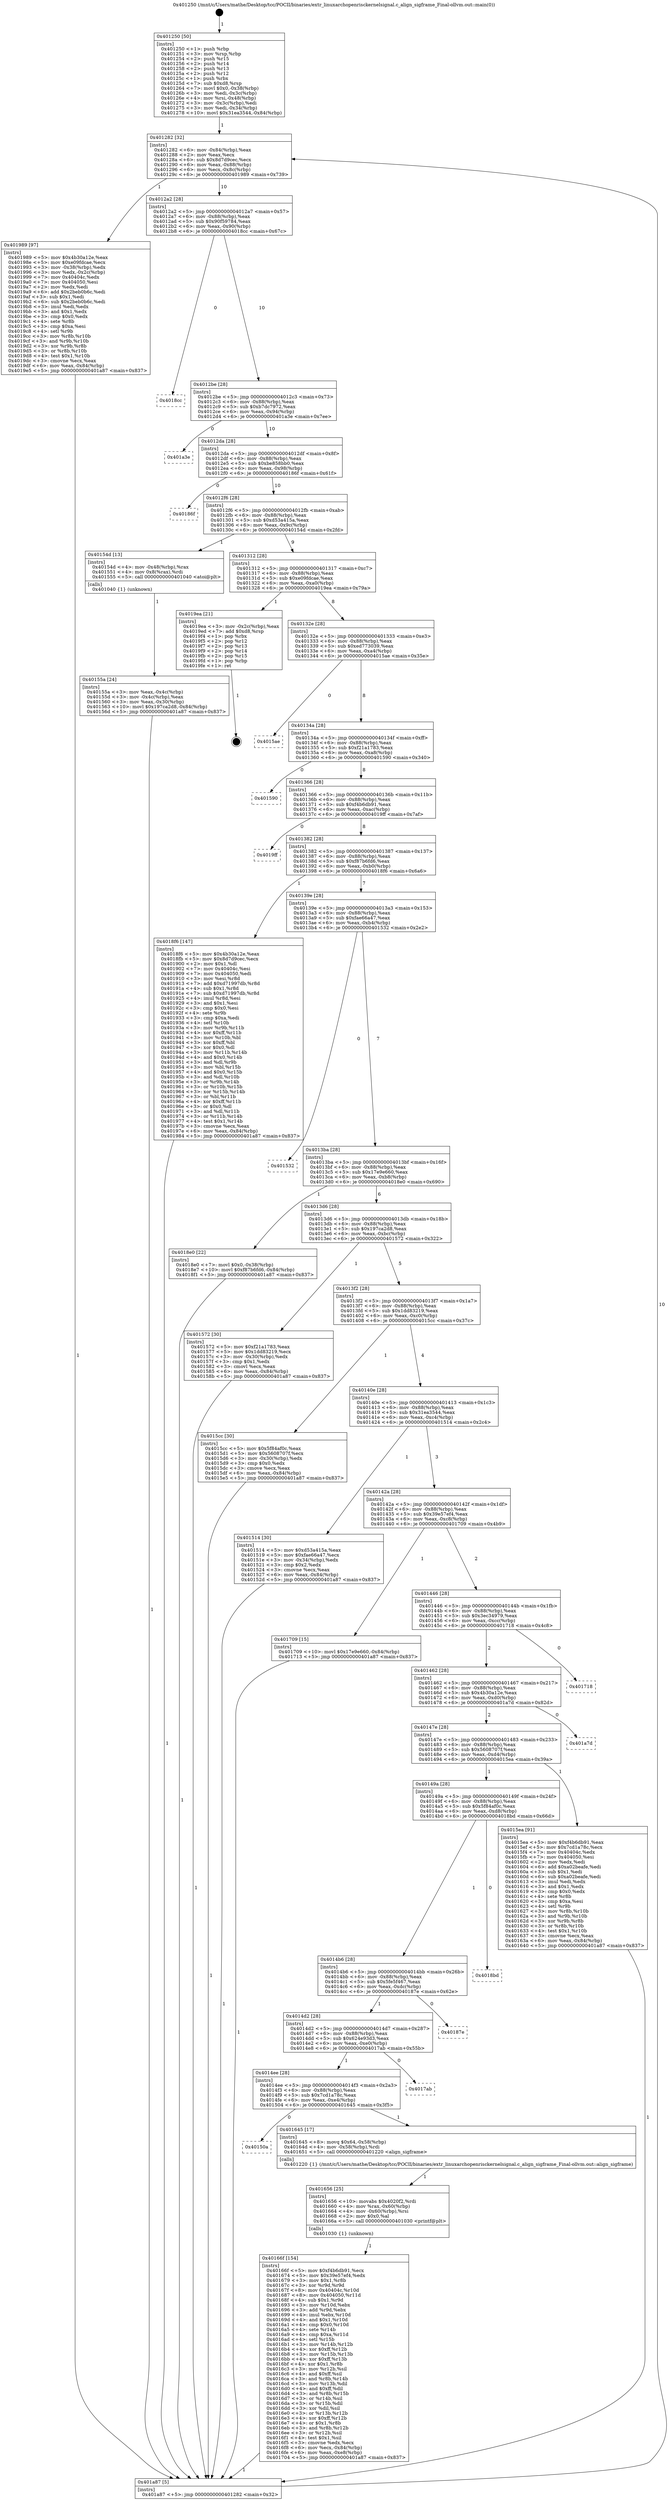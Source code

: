 digraph "0x401250" {
  label = "0x401250 (/mnt/c/Users/mathe/Desktop/tcc/POCII/binaries/extr_linuxarchopenrisckernelsignal.c_align_sigframe_Final-ollvm.out::main(0))"
  labelloc = "t"
  node[shape=record]

  Entry [label="",width=0.3,height=0.3,shape=circle,fillcolor=black,style=filled]
  "0x401282" [label="{
     0x401282 [32]\l
     | [instrs]\l
     &nbsp;&nbsp;0x401282 \<+6\>: mov -0x84(%rbp),%eax\l
     &nbsp;&nbsp;0x401288 \<+2\>: mov %eax,%ecx\l
     &nbsp;&nbsp;0x40128a \<+6\>: sub $0x8d7d9cec,%ecx\l
     &nbsp;&nbsp;0x401290 \<+6\>: mov %eax,-0x88(%rbp)\l
     &nbsp;&nbsp;0x401296 \<+6\>: mov %ecx,-0x8c(%rbp)\l
     &nbsp;&nbsp;0x40129c \<+6\>: je 0000000000401989 \<main+0x739\>\l
  }"]
  "0x401989" [label="{
     0x401989 [97]\l
     | [instrs]\l
     &nbsp;&nbsp;0x401989 \<+5\>: mov $0x4b30a12e,%eax\l
     &nbsp;&nbsp;0x40198e \<+5\>: mov $0xe09fdcae,%ecx\l
     &nbsp;&nbsp;0x401993 \<+3\>: mov -0x38(%rbp),%edx\l
     &nbsp;&nbsp;0x401996 \<+3\>: mov %edx,-0x2c(%rbp)\l
     &nbsp;&nbsp;0x401999 \<+7\>: mov 0x40404c,%edx\l
     &nbsp;&nbsp;0x4019a0 \<+7\>: mov 0x404050,%esi\l
     &nbsp;&nbsp;0x4019a7 \<+2\>: mov %edx,%edi\l
     &nbsp;&nbsp;0x4019a9 \<+6\>: add $0x2beb0b6c,%edi\l
     &nbsp;&nbsp;0x4019af \<+3\>: sub $0x1,%edi\l
     &nbsp;&nbsp;0x4019b2 \<+6\>: sub $0x2beb0b6c,%edi\l
     &nbsp;&nbsp;0x4019b8 \<+3\>: imul %edi,%edx\l
     &nbsp;&nbsp;0x4019bb \<+3\>: and $0x1,%edx\l
     &nbsp;&nbsp;0x4019be \<+3\>: cmp $0x0,%edx\l
     &nbsp;&nbsp;0x4019c1 \<+4\>: sete %r8b\l
     &nbsp;&nbsp;0x4019c5 \<+3\>: cmp $0xa,%esi\l
     &nbsp;&nbsp;0x4019c8 \<+4\>: setl %r9b\l
     &nbsp;&nbsp;0x4019cc \<+3\>: mov %r8b,%r10b\l
     &nbsp;&nbsp;0x4019cf \<+3\>: and %r9b,%r10b\l
     &nbsp;&nbsp;0x4019d2 \<+3\>: xor %r9b,%r8b\l
     &nbsp;&nbsp;0x4019d5 \<+3\>: or %r8b,%r10b\l
     &nbsp;&nbsp;0x4019d8 \<+4\>: test $0x1,%r10b\l
     &nbsp;&nbsp;0x4019dc \<+3\>: cmovne %ecx,%eax\l
     &nbsp;&nbsp;0x4019df \<+6\>: mov %eax,-0x84(%rbp)\l
     &nbsp;&nbsp;0x4019e5 \<+5\>: jmp 0000000000401a87 \<main+0x837\>\l
  }"]
  "0x4012a2" [label="{
     0x4012a2 [28]\l
     | [instrs]\l
     &nbsp;&nbsp;0x4012a2 \<+5\>: jmp 00000000004012a7 \<main+0x57\>\l
     &nbsp;&nbsp;0x4012a7 \<+6\>: mov -0x88(%rbp),%eax\l
     &nbsp;&nbsp;0x4012ad \<+5\>: sub $0x90f59784,%eax\l
     &nbsp;&nbsp;0x4012b2 \<+6\>: mov %eax,-0x90(%rbp)\l
     &nbsp;&nbsp;0x4012b8 \<+6\>: je 00000000004018cc \<main+0x67c\>\l
  }"]
  Exit [label="",width=0.3,height=0.3,shape=circle,fillcolor=black,style=filled,peripheries=2]
  "0x4018cc" [label="{
     0x4018cc\l
  }", style=dashed]
  "0x4012be" [label="{
     0x4012be [28]\l
     | [instrs]\l
     &nbsp;&nbsp;0x4012be \<+5\>: jmp 00000000004012c3 \<main+0x73\>\l
     &nbsp;&nbsp;0x4012c3 \<+6\>: mov -0x88(%rbp),%eax\l
     &nbsp;&nbsp;0x4012c9 \<+5\>: sub $0xb7dc7972,%eax\l
     &nbsp;&nbsp;0x4012ce \<+6\>: mov %eax,-0x94(%rbp)\l
     &nbsp;&nbsp;0x4012d4 \<+6\>: je 0000000000401a3e \<main+0x7ee\>\l
  }"]
  "0x40166f" [label="{
     0x40166f [154]\l
     | [instrs]\l
     &nbsp;&nbsp;0x40166f \<+5\>: mov $0xf4b6db91,%ecx\l
     &nbsp;&nbsp;0x401674 \<+5\>: mov $0x39e57ef4,%edx\l
     &nbsp;&nbsp;0x401679 \<+3\>: mov $0x1,%r8b\l
     &nbsp;&nbsp;0x40167c \<+3\>: xor %r9d,%r9d\l
     &nbsp;&nbsp;0x40167f \<+8\>: mov 0x40404c,%r10d\l
     &nbsp;&nbsp;0x401687 \<+8\>: mov 0x404050,%r11d\l
     &nbsp;&nbsp;0x40168f \<+4\>: sub $0x1,%r9d\l
     &nbsp;&nbsp;0x401693 \<+3\>: mov %r10d,%ebx\l
     &nbsp;&nbsp;0x401696 \<+3\>: add %r9d,%ebx\l
     &nbsp;&nbsp;0x401699 \<+4\>: imul %ebx,%r10d\l
     &nbsp;&nbsp;0x40169d \<+4\>: and $0x1,%r10d\l
     &nbsp;&nbsp;0x4016a1 \<+4\>: cmp $0x0,%r10d\l
     &nbsp;&nbsp;0x4016a5 \<+4\>: sete %r14b\l
     &nbsp;&nbsp;0x4016a9 \<+4\>: cmp $0xa,%r11d\l
     &nbsp;&nbsp;0x4016ad \<+4\>: setl %r15b\l
     &nbsp;&nbsp;0x4016b1 \<+3\>: mov %r14b,%r12b\l
     &nbsp;&nbsp;0x4016b4 \<+4\>: xor $0xff,%r12b\l
     &nbsp;&nbsp;0x4016b8 \<+3\>: mov %r15b,%r13b\l
     &nbsp;&nbsp;0x4016bb \<+4\>: xor $0xff,%r13b\l
     &nbsp;&nbsp;0x4016bf \<+4\>: xor $0x1,%r8b\l
     &nbsp;&nbsp;0x4016c3 \<+3\>: mov %r12b,%sil\l
     &nbsp;&nbsp;0x4016c6 \<+4\>: and $0xff,%sil\l
     &nbsp;&nbsp;0x4016ca \<+3\>: and %r8b,%r14b\l
     &nbsp;&nbsp;0x4016cd \<+3\>: mov %r13b,%dil\l
     &nbsp;&nbsp;0x4016d0 \<+4\>: and $0xff,%dil\l
     &nbsp;&nbsp;0x4016d4 \<+3\>: and %r8b,%r15b\l
     &nbsp;&nbsp;0x4016d7 \<+3\>: or %r14b,%sil\l
     &nbsp;&nbsp;0x4016da \<+3\>: or %r15b,%dil\l
     &nbsp;&nbsp;0x4016dd \<+3\>: xor %dil,%sil\l
     &nbsp;&nbsp;0x4016e0 \<+3\>: or %r13b,%r12b\l
     &nbsp;&nbsp;0x4016e3 \<+4\>: xor $0xff,%r12b\l
     &nbsp;&nbsp;0x4016e7 \<+4\>: or $0x1,%r8b\l
     &nbsp;&nbsp;0x4016eb \<+3\>: and %r8b,%r12b\l
     &nbsp;&nbsp;0x4016ee \<+3\>: or %r12b,%sil\l
     &nbsp;&nbsp;0x4016f1 \<+4\>: test $0x1,%sil\l
     &nbsp;&nbsp;0x4016f5 \<+3\>: cmovne %edx,%ecx\l
     &nbsp;&nbsp;0x4016f8 \<+6\>: mov %ecx,-0x84(%rbp)\l
     &nbsp;&nbsp;0x4016fe \<+6\>: mov %eax,-0xe8(%rbp)\l
     &nbsp;&nbsp;0x401704 \<+5\>: jmp 0000000000401a87 \<main+0x837\>\l
  }"]
  "0x401a3e" [label="{
     0x401a3e\l
  }", style=dashed]
  "0x4012da" [label="{
     0x4012da [28]\l
     | [instrs]\l
     &nbsp;&nbsp;0x4012da \<+5\>: jmp 00000000004012df \<main+0x8f\>\l
     &nbsp;&nbsp;0x4012df \<+6\>: mov -0x88(%rbp),%eax\l
     &nbsp;&nbsp;0x4012e5 \<+5\>: sub $0xbe858bb0,%eax\l
     &nbsp;&nbsp;0x4012ea \<+6\>: mov %eax,-0x98(%rbp)\l
     &nbsp;&nbsp;0x4012f0 \<+6\>: je 000000000040186f \<main+0x61f\>\l
  }"]
  "0x401656" [label="{
     0x401656 [25]\l
     | [instrs]\l
     &nbsp;&nbsp;0x401656 \<+10\>: movabs $0x4020f2,%rdi\l
     &nbsp;&nbsp;0x401660 \<+4\>: mov %rax,-0x60(%rbp)\l
     &nbsp;&nbsp;0x401664 \<+4\>: mov -0x60(%rbp),%rsi\l
     &nbsp;&nbsp;0x401668 \<+2\>: mov $0x0,%al\l
     &nbsp;&nbsp;0x40166a \<+5\>: call 0000000000401030 \<printf@plt\>\l
     | [calls]\l
     &nbsp;&nbsp;0x401030 \{1\} (unknown)\l
  }"]
  "0x40186f" [label="{
     0x40186f\l
  }", style=dashed]
  "0x4012f6" [label="{
     0x4012f6 [28]\l
     | [instrs]\l
     &nbsp;&nbsp;0x4012f6 \<+5\>: jmp 00000000004012fb \<main+0xab\>\l
     &nbsp;&nbsp;0x4012fb \<+6\>: mov -0x88(%rbp),%eax\l
     &nbsp;&nbsp;0x401301 \<+5\>: sub $0xd53a415a,%eax\l
     &nbsp;&nbsp;0x401306 \<+6\>: mov %eax,-0x9c(%rbp)\l
     &nbsp;&nbsp;0x40130c \<+6\>: je 000000000040154d \<main+0x2fd\>\l
  }"]
  "0x40150a" [label="{
     0x40150a\l
  }", style=dashed]
  "0x40154d" [label="{
     0x40154d [13]\l
     | [instrs]\l
     &nbsp;&nbsp;0x40154d \<+4\>: mov -0x48(%rbp),%rax\l
     &nbsp;&nbsp;0x401551 \<+4\>: mov 0x8(%rax),%rdi\l
     &nbsp;&nbsp;0x401555 \<+5\>: call 0000000000401040 \<atoi@plt\>\l
     | [calls]\l
     &nbsp;&nbsp;0x401040 \{1\} (unknown)\l
  }"]
  "0x401312" [label="{
     0x401312 [28]\l
     | [instrs]\l
     &nbsp;&nbsp;0x401312 \<+5\>: jmp 0000000000401317 \<main+0xc7\>\l
     &nbsp;&nbsp;0x401317 \<+6\>: mov -0x88(%rbp),%eax\l
     &nbsp;&nbsp;0x40131d \<+5\>: sub $0xe09fdcae,%eax\l
     &nbsp;&nbsp;0x401322 \<+6\>: mov %eax,-0xa0(%rbp)\l
     &nbsp;&nbsp;0x401328 \<+6\>: je 00000000004019ea \<main+0x79a\>\l
  }"]
  "0x401645" [label="{
     0x401645 [17]\l
     | [instrs]\l
     &nbsp;&nbsp;0x401645 \<+8\>: movq $0x64,-0x58(%rbp)\l
     &nbsp;&nbsp;0x40164d \<+4\>: mov -0x58(%rbp),%rdi\l
     &nbsp;&nbsp;0x401651 \<+5\>: call 0000000000401220 \<align_sigframe\>\l
     | [calls]\l
     &nbsp;&nbsp;0x401220 \{1\} (/mnt/c/Users/mathe/Desktop/tcc/POCII/binaries/extr_linuxarchopenrisckernelsignal.c_align_sigframe_Final-ollvm.out::align_sigframe)\l
  }"]
  "0x4019ea" [label="{
     0x4019ea [21]\l
     | [instrs]\l
     &nbsp;&nbsp;0x4019ea \<+3\>: mov -0x2c(%rbp),%eax\l
     &nbsp;&nbsp;0x4019ed \<+7\>: add $0xd8,%rsp\l
     &nbsp;&nbsp;0x4019f4 \<+1\>: pop %rbx\l
     &nbsp;&nbsp;0x4019f5 \<+2\>: pop %r12\l
     &nbsp;&nbsp;0x4019f7 \<+2\>: pop %r13\l
     &nbsp;&nbsp;0x4019f9 \<+2\>: pop %r14\l
     &nbsp;&nbsp;0x4019fb \<+2\>: pop %r15\l
     &nbsp;&nbsp;0x4019fd \<+1\>: pop %rbp\l
     &nbsp;&nbsp;0x4019fe \<+1\>: ret\l
  }"]
  "0x40132e" [label="{
     0x40132e [28]\l
     | [instrs]\l
     &nbsp;&nbsp;0x40132e \<+5\>: jmp 0000000000401333 \<main+0xe3\>\l
     &nbsp;&nbsp;0x401333 \<+6\>: mov -0x88(%rbp),%eax\l
     &nbsp;&nbsp;0x401339 \<+5\>: sub $0xed773039,%eax\l
     &nbsp;&nbsp;0x40133e \<+6\>: mov %eax,-0xa4(%rbp)\l
     &nbsp;&nbsp;0x401344 \<+6\>: je 00000000004015ae \<main+0x35e\>\l
  }"]
  "0x4014ee" [label="{
     0x4014ee [28]\l
     | [instrs]\l
     &nbsp;&nbsp;0x4014ee \<+5\>: jmp 00000000004014f3 \<main+0x2a3\>\l
     &nbsp;&nbsp;0x4014f3 \<+6\>: mov -0x88(%rbp),%eax\l
     &nbsp;&nbsp;0x4014f9 \<+5\>: sub $0x7cd1a78c,%eax\l
     &nbsp;&nbsp;0x4014fe \<+6\>: mov %eax,-0xe4(%rbp)\l
     &nbsp;&nbsp;0x401504 \<+6\>: je 0000000000401645 \<main+0x3f5\>\l
  }"]
  "0x4015ae" [label="{
     0x4015ae\l
  }", style=dashed]
  "0x40134a" [label="{
     0x40134a [28]\l
     | [instrs]\l
     &nbsp;&nbsp;0x40134a \<+5\>: jmp 000000000040134f \<main+0xff\>\l
     &nbsp;&nbsp;0x40134f \<+6\>: mov -0x88(%rbp),%eax\l
     &nbsp;&nbsp;0x401355 \<+5\>: sub $0xf21a1783,%eax\l
     &nbsp;&nbsp;0x40135a \<+6\>: mov %eax,-0xa8(%rbp)\l
     &nbsp;&nbsp;0x401360 \<+6\>: je 0000000000401590 \<main+0x340\>\l
  }"]
  "0x4017ab" [label="{
     0x4017ab\l
  }", style=dashed]
  "0x401590" [label="{
     0x401590\l
  }", style=dashed]
  "0x401366" [label="{
     0x401366 [28]\l
     | [instrs]\l
     &nbsp;&nbsp;0x401366 \<+5\>: jmp 000000000040136b \<main+0x11b\>\l
     &nbsp;&nbsp;0x40136b \<+6\>: mov -0x88(%rbp),%eax\l
     &nbsp;&nbsp;0x401371 \<+5\>: sub $0xf4b6db91,%eax\l
     &nbsp;&nbsp;0x401376 \<+6\>: mov %eax,-0xac(%rbp)\l
     &nbsp;&nbsp;0x40137c \<+6\>: je 00000000004019ff \<main+0x7af\>\l
  }"]
  "0x4014d2" [label="{
     0x4014d2 [28]\l
     | [instrs]\l
     &nbsp;&nbsp;0x4014d2 \<+5\>: jmp 00000000004014d7 \<main+0x287\>\l
     &nbsp;&nbsp;0x4014d7 \<+6\>: mov -0x88(%rbp),%eax\l
     &nbsp;&nbsp;0x4014dd \<+5\>: sub $0x624e93d3,%eax\l
     &nbsp;&nbsp;0x4014e2 \<+6\>: mov %eax,-0xe0(%rbp)\l
     &nbsp;&nbsp;0x4014e8 \<+6\>: je 00000000004017ab \<main+0x55b\>\l
  }"]
  "0x4019ff" [label="{
     0x4019ff\l
  }", style=dashed]
  "0x401382" [label="{
     0x401382 [28]\l
     | [instrs]\l
     &nbsp;&nbsp;0x401382 \<+5\>: jmp 0000000000401387 \<main+0x137\>\l
     &nbsp;&nbsp;0x401387 \<+6\>: mov -0x88(%rbp),%eax\l
     &nbsp;&nbsp;0x40138d \<+5\>: sub $0xf87b6fd6,%eax\l
     &nbsp;&nbsp;0x401392 \<+6\>: mov %eax,-0xb0(%rbp)\l
     &nbsp;&nbsp;0x401398 \<+6\>: je 00000000004018f6 \<main+0x6a6\>\l
  }"]
  "0x40187e" [label="{
     0x40187e\l
  }", style=dashed]
  "0x4018f6" [label="{
     0x4018f6 [147]\l
     | [instrs]\l
     &nbsp;&nbsp;0x4018f6 \<+5\>: mov $0x4b30a12e,%eax\l
     &nbsp;&nbsp;0x4018fb \<+5\>: mov $0x8d7d9cec,%ecx\l
     &nbsp;&nbsp;0x401900 \<+2\>: mov $0x1,%dl\l
     &nbsp;&nbsp;0x401902 \<+7\>: mov 0x40404c,%esi\l
     &nbsp;&nbsp;0x401909 \<+7\>: mov 0x404050,%edi\l
     &nbsp;&nbsp;0x401910 \<+3\>: mov %esi,%r8d\l
     &nbsp;&nbsp;0x401913 \<+7\>: add $0xd71997db,%r8d\l
     &nbsp;&nbsp;0x40191a \<+4\>: sub $0x1,%r8d\l
     &nbsp;&nbsp;0x40191e \<+7\>: sub $0xd71997db,%r8d\l
     &nbsp;&nbsp;0x401925 \<+4\>: imul %r8d,%esi\l
     &nbsp;&nbsp;0x401929 \<+3\>: and $0x1,%esi\l
     &nbsp;&nbsp;0x40192c \<+3\>: cmp $0x0,%esi\l
     &nbsp;&nbsp;0x40192f \<+4\>: sete %r9b\l
     &nbsp;&nbsp;0x401933 \<+3\>: cmp $0xa,%edi\l
     &nbsp;&nbsp;0x401936 \<+4\>: setl %r10b\l
     &nbsp;&nbsp;0x40193a \<+3\>: mov %r9b,%r11b\l
     &nbsp;&nbsp;0x40193d \<+4\>: xor $0xff,%r11b\l
     &nbsp;&nbsp;0x401941 \<+3\>: mov %r10b,%bl\l
     &nbsp;&nbsp;0x401944 \<+3\>: xor $0xff,%bl\l
     &nbsp;&nbsp;0x401947 \<+3\>: xor $0x0,%dl\l
     &nbsp;&nbsp;0x40194a \<+3\>: mov %r11b,%r14b\l
     &nbsp;&nbsp;0x40194d \<+4\>: and $0x0,%r14b\l
     &nbsp;&nbsp;0x401951 \<+3\>: and %dl,%r9b\l
     &nbsp;&nbsp;0x401954 \<+3\>: mov %bl,%r15b\l
     &nbsp;&nbsp;0x401957 \<+4\>: and $0x0,%r15b\l
     &nbsp;&nbsp;0x40195b \<+3\>: and %dl,%r10b\l
     &nbsp;&nbsp;0x40195e \<+3\>: or %r9b,%r14b\l
     &nbsp;&nbsp;0x401961 \<+3\>: or %r10b,%r15b\l
     &nbsp;&nbsp;0x401964 \<+3\>: xor %r15b,%r14b\l
     &nbsp;&nbsp;0x401967 \<+3\>: or %bl,%r11b\l
     &nbsp;&nbsp;0x40196a \<+4\>: xor $0xff,%r11b\l
     &nbsp;&nbsp;0x40196e \<+3\>: or $0x0,%dl\l
     &nbsp;&nbsp;0x401971 \<+3\>: and %dl,%r11b\l
     &nbsp;&nbsp;0x401974 \<+3\>: or %r11b,%r14b\l
     &nbsp;&nbsp;0x401977 \<+4\>: test $0x1,%r14b\l
     &nbsp;&nbsp;0x40197b \<+3\>: cmovne %ecx,%eax\l
     &nbsp;&nbsp;0x40197e \<+6\>: mov %eax,-0x84(%rbp)\l
     &nbsp;&nbsp;0x401984 \<+5\>: jmp 0000000000401a87 \<main+0x837\>\l
  }"]
  "0x40139e" [label="{
     0x40139e [28]\l
     | [instrs]\l
     &nbsp;&nbsp;0x40139e \<+5\>: jmp 00000000004013a3 \<main+0x153\>\l
     &nbsp;&nbsp;0x4013a3 \<+6\>: mov -0x88(%rbp),%eax\l
     &nbsp;&nbsp;0x4013a9 \<+5\>: sub $0xfae66a47,%eax\l
     &nbsp;&nbsp;0x4013ae \<+6\>: mov %eax,-0xb4(%rbp)\l
     &nbsp;&nbsp;0x4013b4 \<+6\>: je 0000000000401532 \<main+0x2e2\>\l
  }"]
  "0x4014b6" [label="{
     0x4014b6 [28]\l
     | [instrs]\l
     &nbsp;&nbsp;0x4014b6 \<+5\>: jmp 00000000004014bb \<main+0x26b\>\l
     &nbsp;&nbsp;0x4014bb \<+6\>: mov -0x88(%rbp),%eax\l
     &nbsp;&nbsp;0x4014c1 \<+5\>: sub $0x5fe5f467,%eax\l
     &nbsp;&nbsp;0x4014c6 \<+6\>: mov %eax,-0xdc(%rbp)\l
     &nbsp;&nbsp;0x4014cc \<+6\>: je 000000000040187e \<main+0x62e\>\l
  }"]
  "0x401532" [label="{
     0x401532\l
  }", style=dashed]
  "0x4013ba" [label="{
     0x4013ba [28]\l
     | [instrs]\l
     &nbsp;&nbsp;0x4013ba \<+5\>: jmp 00000000004013bf \<main+0x16f\>\l
     &nbsp;&nbsp;0x4013bf \<+6\>: mov -0x88(%rbp),%eax\l
     &nbsp;&nbsp;0x4013c5 \<+5\>: sub $0x17e9e660,%eax\l
     &nbsp;&nbsp;0x4013ca \<+6\>: mov %eax,-0xb8(%rbp)\l
     &nbsp;&nbsp;0x4013d0 \<+6\>: je 00000000004018e0 \<main+0x690\>\l
  }"]
  "0x4018bd" [label="{
     0x4018bd\l
  }", style=dashed]
  "0x4018e0" [label="{
     0x4018e0 [22]\l
     | [instrs]\l
     &nbsp;&nbsp;0x4018e0 \<+7\>: movl $0x0,-0x38(%rbp)\l
     &nbsp;&nbsp;0x4018e7 \<+10\>: movl $0xf87b6fd6,-0x84(%rbp)\l
     &nbsp;&nbsp;0x4018f1 \<+5\>: jmp 0000000000401a87 \<main+0x837\>\l
  }"]
  "0x4013d6" [label="{
     0x4013d6 [28]\l
     | [instrs]\l
     &nbsp;&nbsp;0x4013d6 \<+5\>: jmp 00000000004013db \<main+0x18b\>\l
     &nbsp;&nbsp;0x4013db \<+6\>: mov -0x88(%rbp),%eax\l
     &nbsp;&nbsp;0x4013e1 \<+5\>: sub $0x197ca2d8,%eax\l
     &nbsp;&nbsp;0x4013e6 \<+6\>: mov %eax,-0xbc(%rbp)\l
     &nbsp;&nbsp;0x4013ec \<+6\>: je 0000000000401572 \<main+0x322\>\l
  }"]
  "0x40149a" [label="{
     0x40149a [28]\l
     | [instrs]\l
     &nbsp;&nbsp;0x40149a \<+5\>: jmp 000000000040149f \<main+0x24f\>\l
     &nbsp;&nbsp;0x40149f \<+6\>: mov -0x88(%rbp),%eax\l
     &nbsp;&nbsp;0x4014a5 \<+5\>: sub $0x5f84af0c,%eax\l
     &nbsp;&nbsp;0x4014aa \<+6\>: mov %eax,-0xd8(%rbp)\l
     &nbsp;&nbsp;0x4014b0 \<+6\>: je 00000000004018bd \<main+0x66d\>\l
  }"]
  "0x401572" [label="{
     0x401572 [30]\l
     | [instrs]\l
     &nbsp;&nbsp;0x401572 \<+5\>: mov $0xf21a1783,%eax\l
     &nbsp;&nbsp;0x401577 \<+5\>: mov $0x1dd83219,%ecx\l
     &nbsp;&nbsp;0x40157c \<+3\>: mov -0x30(%rbp),%edx\l
     &nbsp;&nbsp;0x40157f \<+3\>: cmp $0x1,%edx\l
     &nbsp;&nbsp;0x401582 \<+3\>: cmovl %ecx,%eax\l
     &nbsp;&nbsp;0x401585 \<+6\>: mov %eax,-0x84(%rbp)\l
     &nbsp;&nbsp;0x40158b \<+5\>: jmp 0000000000401a87 \<main+0x837\>\l
  }"]
  "0x4013f2" [label="{
     0x4013f2 [28]\l
     | [instrs]\l
     &nbsp;&nbsp;0x4013f2 \<+5\>: jmp 00000000004013f7 \<main+0x1a7\>\l
     &nbsp;&nbsp;0x4013f7 \<+6\>: mov -0x88(%rbp),%eax\l
     &nbsp;&nbsp;0x4013fd \<+5\>: sub $0x1dd83219,%eax\l
     &nbsp;&nbsp;0x401402 \<+6\>: mov %eax,-0xc0(%rbp)\l
     &nbsp;&nbsp;0x401408 \<+6\>: je 00000000004015cc \<main+0x37c\>\l
  }"]
  "0x4015ea" [label="{
     0x4015ea [91]\l
     | [instrs]\l
     &nbsp;&nbsp;0x4015ea \<+5\>: mov $0xf4b6db91,%eax\l
     &nbsp;&nbsp;0x4015ef \<+5\>: mov $0x7cd1a78c,%ecx\l
     &nbsp;&nbsp;0x4015f4 \<+7\>: mov 0x40404c,%edx\l
     &nbsp;&nbsp;0x4015fb \<+7\>: mov 0x404050,%esi\l
     &nbsp;&nbsp;0x401602 \<+2\>: mov %edx,%edi\l
     &nbsp;&nbsp;0x401604 \<+6\>: add $0xa02beafe,%edi\l
     &nbsp;&nbsp;0x40160a \<+3\>: sub $0x1,%edi\l
     &nbsp;&nbsp;0x40160d \<+6\>: sub $0xa02beafe,%edi\l
     &nbsp;&nbsp;0x401613 \<+3\>: imul %edi,%edx\l
     &nbsp;&nbsp;0x401616 \<+3\>: and $0x1,%edx\l
     &nbsp;&nbsp;0x401619 \<+3\>: cmp $0x0,%edx\l
     &nbsp;&nbsp;0x40161c \<+4\>: sete %r8b\l
     &nbsp;&nbsp;0x401620 \<+3\>: cmp $0xa,%esi\l
     &nbsp;&nbsp;0x401623 \<+4\>: setl %r9b\l
     &nbsp;&nbsp;0x401627 \<+3\>: mov %r8b,%r10b\l
     &nbsp;&nbsp;0x40162a \<+3\>: and %r9b,%r10b\l
     &nbsp;&nbsp;0x40162d \<+3\>: xor %r9b,%r8b\l
     &nbsp;&nbsp;0x401630 \<+3\>: or %r8b,%r10b\l
     &nbsp;&nbsp;0x401633 \<+4\>: test $0x1,%r10b\l
     &nbsp;&nbsp;0x401637 \<+3\>: cmovne %ecx,%eax\l
     &nbsp;&nbsp;0x40163a \<+6\>: mov %eax,-0x84(%rbp)\l
     &nbsp;&nbsp;0x401640 \<+5\>: jmp 0000000000401a87 \<main+0x837\>\l
  }"]
  "0x4015cc" [label="{
     0x4015cc [30]\l
     | [instrs]\l
     &nbsp;&nbsp;0x4015cc \<+5\>: mov $0x5f84af0c,%eax\l
     &nbsp;&nbsp;0x4015d1 \<+5\>: mov $0x5608707f,%ecx\l
     &nbsp;&nbsp;0x4015d6 \<+3\>: mov -0x30(%rbp),%edx\l
     &nbsp;&nbsp;0x4015d9 \<+3\>: cmp $0x0,%edx\l
     &nbsp;&nbsp;0x4015dc \<+3\>: cmove %ecx,%eax\l
     &nbsp;&nbsp;0x4015df \<+6\>: mov %eax,-0x84(%rbp)\l
     &nbsp;&nbsp;0x4015e5 \<+5\>: jmp 0000000000401a87 \<main+0x837\>\l
  }"]
  "0x40140e" [label="{
     0x40140e [28]\l
     | [instrs]\l
     &nbsp;&nbsp;0x40140e \<+5\>: jmp 0000000000401413 \<main+0x1c3\>\l
     &nbsp;&nbsp;0x401413 \<+6\>: mov -0x88(%rbp),%eax\l
     &nbsp;&nbsp;0x401419 \<+5\>: sub $0x31ea3544,%eax\l
     &nbsp;&nbsp;0x40141e \<+6\>: mov %eax,-0xc4(%rbp)\l
     &nbsp;&nbsp;0x401424 \<+6\>: je 0000000000401514 \<main+0x2c4\>\l
  }"]
  "0x40147e" [label="{
     0x40147e [28]\l
     | [instrs]\l
     &nbsp;&nbsp;0x40147e \<+5\>: jmp 0000000000401483 \<main+0x233\>\l
     &nbsp;&nbsp;0x401483 \<+6\>: mov -0x88(%rbp),%eax\l
     &nbsp;&nbsp;0x401489 \<+5\>: sub $0x5608707f,%eax\l
     &nbsp;&nbsp;0x40148e \<+6\>: mov %eax,-0xd4(%rbp)\l
     &nbsp;&nbsp;0x401494 \<+6\>: je 00000000004015ea \<main+0x39a\>\l
  }"]
  "0x401514" [label="{
     0x401514 [30]\l
     | [instrs]\l
     &nbsp;&nbsp;0x401514 \<+5\>: mov $0xd53a415a,%eax\l
     &nbsp;&nbsp;0x401519 \<+5\>: mov $0xfae66a47,%ecx\l
     &nbsp;&nbsp;0x40151e \<+3\>: mov -0x34(%rbp),%edx\l
     &nbsp;&nbsp;0x401521 \<+3\>: cmp $0x2,%edx\l
     &nbsp;&nbsp;0x401524 \<+3\>: cmovne %ecx,%eax\l
     &nbsp;&nbsp;0x401527 \<+6\>: mov %eax,-0x84(%rbp)\l
     &nbsp;&nbsp;0x40152d \<+5\>: jmp 0000000000401a87 \<main+0x837\>\l
  }"]
  "0x40142a" [label="{
     0x40142a [28]\l
     | [instrs]\l
     &nbsp;&nbsp;0x40142a \<+5\>: jmp 000000000040142f \<main+0x1df\>\l
     &nbsp;&nbsp;0x40142f \<+6\>: mov -0x88(%rbp),%eax\l
     &nbsp;&nbsp;0x401435 \<+5\>: sub $0x39e57ef4,%eax\l
     &nbsp;&nbsp;0x40143a \<+6\>: mov %eax,-0xc8(%rbp)\l
     &nbsp;&nbsp;0x401440 \<+6\>: je 0000000000401709 \<main+0x4b9\>\l
  }"]
  "0x401a87" [label="{
     0x401a87 [5]\l
     | [instrs]\l
     &nbsp;&nbsp;0x401a87 \<+5\>: jmp 0000000000401282 \<main+0x32\>\l
  }"]
  "0x401250" [label="{
     0x401250 [50]\l
     | [instrs]\l
     &nbsp;&nbsp;0x401250 \<+1\>: push %rbp\l
     &nbsp;&nbsp;0x401251 \<+3\>: mov %rsp,%rbp\l
     &nbsp;&nbsp;0x401254 \<+2\>: push %r15\l
     &nbsp;&nbsp;0x401256 \<+2\>: push %r14\l
     &nbsp;&nbsp;0x401258 \<+2\>: push %r13\l
     &nbsp;&nbsp;0x40125a \<+2\>: push %r12\l
     &nbsp;&nbsp;0x40125c \<+1\>: push %rbx\l
     &nbsp;&nbsp;0x40125d \<+7\>: sub $0xd8,%rsp\l
     &nbsp;&nbsp;0x401264 \<+7\>: movl $0x0,-0x38(%rbp)\l
     &nbsp;&nbsp;0x40126b \<+3\>: mov %edi,-0x3c(%rbp)\l
     &nbsp;&nbsp;0x40126e \<+4\>: mov %rsi,-0x48(%rbp)\l
     &nbsp;&nbsp;0x401272 \<+3\>: mov -0x3c(%rbp),%edi\l
     &nbsp;&nbsp;0x401275 \<+3\>: mov %edi,-0x34(%rbp)\l
     &nbsp;&nbsp;0x401278 \<+10\>: movl $0x31ea3544,-0x84(%rbp)\l
  }"]
  "0x40155a" [label="{
     0x40155a [24]\l
     | [instrs]\l
     &nbsp;&nbsp;0x40155a \<+3\>: mov %eax,-0x4c(%rbp)\l
     &nbsp;&nbsp;0x40155d \<+3\>: mov -0x4c(%rbp),%eax\l
     &nbsp;&nbsp;0x401560 \<+3\>: mov %eax,-0x30(%rbp)\l
     &nbsp;&nbsp;0x401563 \<+10\>: movl $0x197ca2d8,-0x84(%rbp)\l
     &nbsp;&nbsp;0x40156d \<+5\>: jmp 0000000000401a87 \<main+0x837\>\l
  }"]
  "0x401a7d" [label="{
     0x401a7d\l
  }", style=dashed]
  "0x401709" [label="{
     0x401709 [15]\l
     | [instrs]\l
     &nbsp;&nbsp;0x401709 \<+10\>: movl $0x17e9e660,-0x84(%rbp)\l
     &nbsp;&nbsp;0x401713 \<+5\>: jmp 0000000000401a87 \<main+0x837\>\l
  }"]
  "0x401446" [label="{
     0x401446 [28]\l
     | [instrs]\l
     &nbsp;&nbsp;0x401446 \<+5\>: jmp 000000000040144b \<main+0x1fb\>\l
     &nbsp;&nbsp;0x40144b \<+6\>: mov -0x88(%rbp),%eax\l
     &nbsp;&nbsp;0x401451 \<+5\>: sub $0x3ec34979,%eax\l
     &nbsp;&nbsp;0x401456 \<+6\>: mov %eax,-0xcc(%rbp)\l
     &nbsp;&nbsp;0x40145c \<+6\>: je 0000000000401718 \<main+0x4c8\>\l
  }"]
  "0x401462" [label="{
     0x401462 [28]\l
     | [instrs]\l
     &nbsp;&nbsp;0x401462 \<+5\>: jmp 0000000000401467 \<main+0x217\>\l
     &nbsp;&nbsp;0x401467 \<+6\>: mov -0x88(%rbp),%eax\l
     &nbsp;&nbsp;0x40146d \<+5\>: sub $0x4b30a12e,%eax\l
     &nbsp;&nbsp;0x401472 \<+6\>: mov %eax,-0xd0(%rbp)\l
     &nbsp;&nbsp;0x401478 \<+6\>: je 0000000000401a7d \<main+0x82d\>\l
  }"]
  "0x401718" [label="{
     0x401718\l
  }", style=dashed]
  Entry -> "0x401250" [label=" 1"]
  "0x401282" -> "0x401989" [label=" 1"]
  "0x401282" -> "0x4012a2" [label=" 10"]
  "0x4019ea" -> Exit [label=" 1"]
  "0x4012a2" -> "0x4018cc" [label=" 0"]
  "0x4012a2" -> "0x4012be" [label=" 10"]
  "0x401989" -> "0x401a87" [label=" 1"]
  "0x4012be" -> "0x401a3e" [label=" 0"]
  "0x4012be" -> "0x4012da" [label=" 10"]
  "0x4018f6" -> "0x401a87" [label=" 1"]
  "0x4012da" -> "0x40186f" [label=" 0"]
  "0x4012da" -> "0x4012f6" [label=" 10"]
  "0x4018e0" -> "0x401a87" [label=" 1"]
  "0x4012f6" -> "0x40154d" [label=" 1"]
  "0x4012f6" -> "0x401312" [label=" 9"]
  "0x401709" -> "0x401a87" [label=" 1"]
  "0x401312" -> "0x4019ea" [label=" 1"]
  "0x401312" -> "0x40132e" [label=" 8"]
  "0x40166f" -> "0x401a87" [label=" 1"]
  "0x40132e" -> "0x4015ae" [label=" 0"]
  "0x40132e" -> "0x40134a" [label=" 8"]
  "0x401645" -> "0x401656" [label=" 1"]
  "0x40134a" -> "0x401590" [label=" 0"]
  "0x40134a" -> "0x401366" [label=" 8"]
  "0x4014ee" -> "0x40150a" [label=" 0"]
  "0x401366" -> "0x4019ff" [label=" 0"]
  "0x401366" -> "0x401382" [label=" 8"]
  "0x401656" -> "0x40166f" [label=" 1"]
  "0x401382" -> "0x4018f6" [label=" 1"]
  "0x401382" -> "0x40139e" [label=" 7"]
  "0x4014d2" -> "0x4014ee" [label=" 1"]
  "0x40139e" -> "0x401532" [label=" 0"]
  "0x40139e" -> "0x4013ba" [label=" 7"]
  "0x4014ee" -> "0x401645" [label=" 1"]
  "0x4013ba" -> "0x4018e0" [label=" 1"]
  "0x4013ba" -> "0x4013d6" [label=" 6"]
  "0x4014b6" -> "0x4014d2" [label=" 1"]
  "0x4013d6" -> "0x401572" [label=" 1"]
  "0x4013d6" -> "0x4013f2" [label=" 5"]
  "0x4014d2" -> "0x4017ab" [label=" 0"]
  "0x4013f2" -> "0x4015cc" [label=" 1"]
  "0x4013f2" -> "0x40140e" [label=" 4"]
  "0x40149a" -> "0x4014b6" [label=" 1"]
  "0x40140e" -> "0x401514" [label=" 1"]
  "0x40140e" -> "0x40142a" [label=" 3"]
  "0x401514" -> "0x401a87" [label=" 1"]
  "0x401250" -> "0x401282" [label=" 1"]
  "0x401a87" -> "0x401282" [label=" 10"]
  "0x40154d" -> "0x40155a" [label=" 1"]
  "0x40155a" -> "0x401a87" [label=" 1"]
  "0x401572" -> "0x401a87" [label=" 1"]
  "0x4015cc" -> "0x401a87" [label=" 1"]
  "0x4014b6" -> "0x40187e" [label=" 0"]
  "0x40142a" -> "0x401709" [label=" 1"]
  "0x40142a" -> "0x401446" [label=" 2"]
  "0x4015ea" -> "0x401a87" [label=" 1"]
  "0x401446" -> "0x401718" [label=" 0"]
  "0x401446" -> "0x401462" [label=" 2"]
  "0x40147e" -> "0x40149a" [label=" 1"]
  "0x401462" -> "0x401a7d" [label=" 0"]
  "0x401462" -> "0x40147e" [label=" 2"]
  "0x40149a" -> "0x4018bd" [label=" 0"]
  "0x40147e" -> "0x4015ea" [label=" 1"]
}
